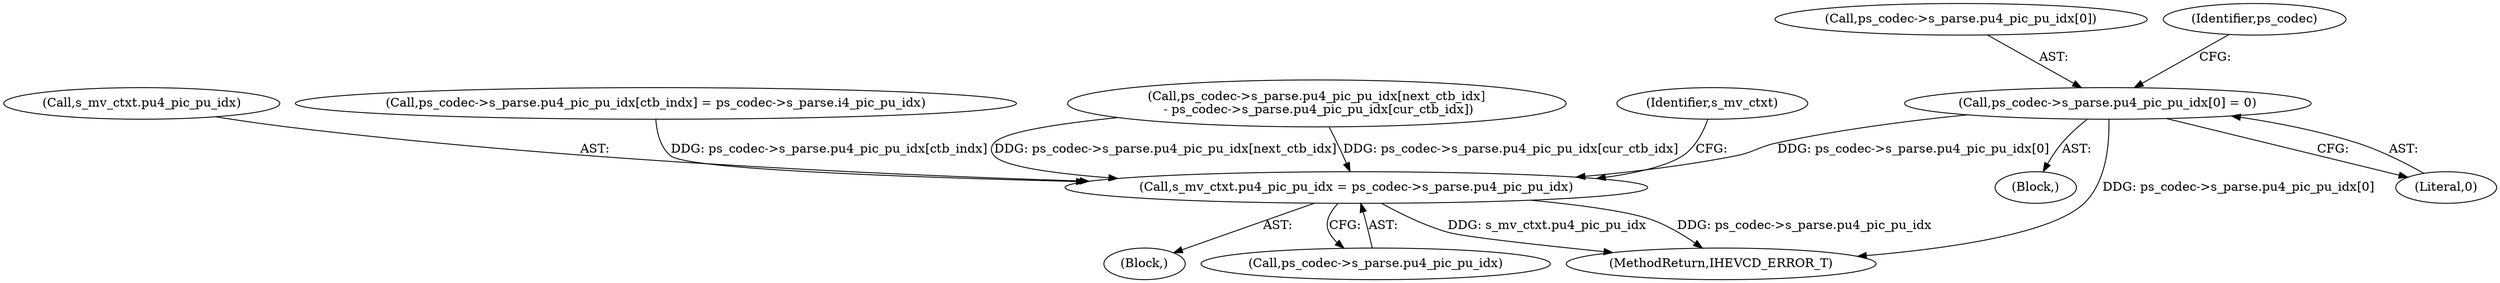 digraph "0_Android_bcfc7124f6ef9f1ec128fb2e90de774a5b33d199_0@array" {
"1000519" [label="(Call,ps_codec->s_parse.pu4_pic_pu_idx[0] = 0)"];
"1003363" [label="(Call,s_mv_ctxt.pu4_pic_pu_idx = ps_codec->s_parse.pu4_pic_pu_idx)"];
"1003364" [label="(Call,s_mv_ctxt.pu4_pic_pu_idx)"];
"1000520" [label="(Call,ps_codec->s_parse.pu4_pic_pu_idx[0])"];
"1003363" [label="(Call,s_mv_ctxt.pu4_pic_pu_idx = ps_codec->s_parse.pu4_pic_pu_idx)"];
"1000498" [label="(Block,)"];
"1002310" [label="(Call,ps_codec->s_parse.pu4_pic_pu_idx[ctb_indx] = ps_codec->s_parse.i4_pic_pu_idx)"];
"1005173" [label="(MethodReturn,IHEVCD_ERROR_T)"];
"1003246" [label="(Call,ps_codec->s_parse.pu4_pic_pu_idx[next_ctb_idx]\n - ps_codec->s_parse.pu4_pic_pu_idx[cur_ctb_idx])"];
"1003296" [label="(Block,)"];
"1000519" [label="(Call,ps_codec->s_parse.pu4_pic_pu_idx[0] = 0)"];
"1000531" [label="(Identifier,ps_codec)"];
"1000527" [label="(Literal,0)"];
"1003374" [label="(Identifier,s_mv_ctxt)"];
"1003367" [label="(Call,ps_codec->s_parse.pu4_pic_pu_idx)"];
"1000519" -> "1000498"  [label="AST: "];
"1000519" -> "1000527"  [label="CFG: "];
"1000520" -> "1000519"  [label="AST: "];
"1000527" -> "1000519"  [label="AST: "];
"1000531" -> "1000519"  [label="CFG: "];
"1000519" -> "1005173"  [label="DDG: ps_codec->s_parse.pu4_pic_pu_idx[0]"];
"1000519" -> "1003363"  [label="DDG: ps_codec->s_parse.pu4_pic_pu_idx[0]"];
"1003363" -> "1003296"  [label="AST: "];
"1003363" -> "1003367"  [label="CFG: "];
"1003364" -> "1003363"  [label="AST: "];
"1003367" -> "1003363"  [label="AST: "];
"1003374" -> "1003363"  [label="CFG: "];
"1003363" -> "1005173"  [label="DDG: ps_codec->s_parse.pu4_pic_pu_idx"];
"1003363" -> "1005173"  [label="DDG: s_mv_ctxt.pu4_pic_pu_idx"];
"1002310" -> "1003363"  [label="DDG: ps_codec->s_parse.pu4_pic_pu_idx[ctb_indx]"];
"1003246" -> "1003363"  [label="DDG: ps_codec->s_parse.pu4_pic_pu_idx[next_ctb_idx]"];
"1003246" -> "1003363"  [label="DDG: ps_codec->s_parse.pu4_pic_pu_idx[cur_ctb_idx]"];
}
